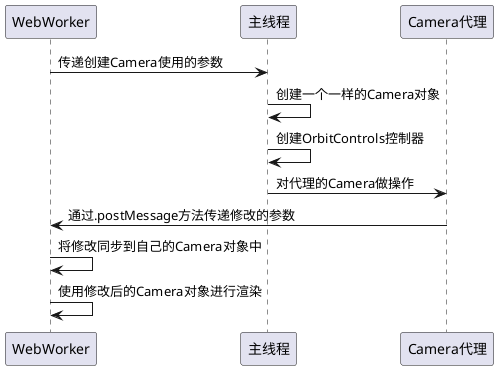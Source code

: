 @startuml
WebWorker -> 主线程: 传递创建Camera使用的参数
主线程 -> 主线程: 创建一个一样的Camera对象
主线程 -> 主线程: 创建OrbitControls控制器
主线程 -> Camera代理: 对代理的Camera做操作
Camera代理 -> WebWorker: 通过.postMessage方法传递修改的参数
WebWorker -> WebWorker: 将修改同步到自己的Camera对象中
WebWorker -> WebWorker: 使用修改后的Camera对象进行渲染
@enduml
